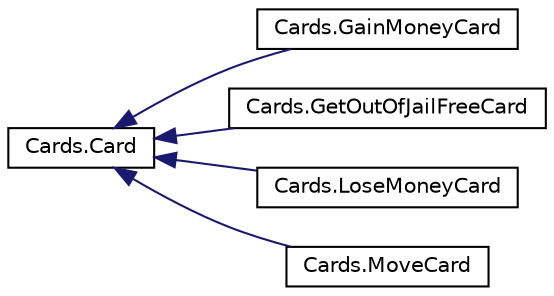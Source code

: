 digraph "Graphical Class Hierarchy"
{
  edge [fontname="Helvetica",fontsize="10",labelfontname="Helvetica",labelfontsize="10"];
  node [fontname="Helvetica",fontsize="10",shape=record];
  rankdir="LR";
  Node1 [label="Cards.Card",height=0.2,width=0.4,color="black", fillcolor="white", style="filled",URL="$classCards_1_1Card.html"];
  Node1 -> Node2 [dir="back",color="midnightblue",fontsize="10",style="solid",fontname="Helvetica"];
  Node2 [label="Cards.GainMoneyCard",height=0.2,width=0.4,color="black", fillcolor="white", style="filled",URL="$classCards_1_1GainMoneyCard.html"];
  Node1 -> Node3 [dir="back",color="midnightblue",fontsize="10",style="solid",fontname="Helvetica"];
  Node3 [label="Cards.GetOutOfJailFreeCard",height=0.2,width=0.4,color="black", fillcolor="white", style="filled",URL="$classCards_1_1GetOutOfJailFreeCard.html"];
  Node1 -> Node4 [dir="back",color="midnightblue",fontsize="10",style="solid",fontname="Helvetica"];
  Node4 [label="Cards.LoseMoneyCard",height=0.2,width=0.4,color="black", fillcolor="white", style="filled",URL="$classCards_1_1LoseMoneyCard.html"];
  Node1 -> Node5 [dir="back",color="midnightblue",fontsize="10",style="solid",fontname="Helvetica"];
  Node5 [label="Cards.MoveCard",height=0.2,width=0.4,color="black", fillcolor="white", style="filled",URL="$classCards_1_1MoveCard.html"];
}

